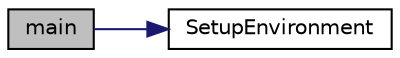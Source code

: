 digraph "main"
{
  edge [fontname="Helvetica",fontsize="10",labelfontname="Helvetica",labelfontsize="10"];
  node [fontname="Helvetica",fontsize="10",shape=record];
  rankdir="LR";
  Node44 [label="main",height=0.2,width=0.4,color="black", fillcolor="grey75", style="filled", fontcolor="black"];
  Node44 -> Node45 [color="midnightblue",fontsize="10",style="solid",fontname="Helvetica"];
  Node45 [label="SetupEnvironment",height=0.2,width=0.4,color="black", fillcolor="white", style="filled",URL="$util_8cpp.html#a9ed616020f4ef9b1a261b222bbec78e2"];
}
